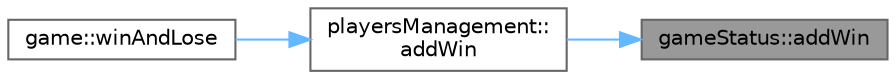 digraph "gameStatus::addWin"
{
 // LATEX_PDF_SIZE
  bgcolor="transparent";
  edge [fontname=Helvetica,fontsize=10,labelfontname=Helvetica,labelfontsize=10];
  node [fontname=Helvetica,fontsize=10,shape=box,height=0.2,width=0.4];
  rankdir="RL";
  Node1 [id="Node000001",label="gameStatus::addWin",height=0.2,width=0.4,color="gray40", fillcolor="grey60", style="filled", fontcolor="black",tooltip="Add a win for the player in this game."];
  Node1 -> Node2 [id="edge1_Node000001_Node000002",dir="back",color="steelblue1",style="solid",tooltip=" "];
  Node2 [id="Node000002",label="playersManagement::\laddWin",height=0.2,width=0.4,color="grey40", fillcolor="white", style="filled",URL="$classplayers_management.html#adbef5e6113980c06e9c88dec87a53747",tooltip="Add a win in the game for the player nick passed."];
  Node2 -> Node3 [id="edge2_Node000002_Node000003",dir="back",color="steelblue1",style="solid",tooltip=" "];
  Node3 [id="Node000003",label="game::winAndLose",height=0.2,width=0.4,color="grey40", fillcolor="white", style="filled",URL="$classgame.html#aa73e185d035361027c0df359d7a6c750",tooltip="Add one win to the winner and one lose for the loser."];
}

